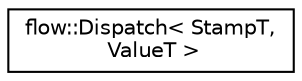 digraph "Graphical Class Hierarchy"
{
 // LATEX_PDF_SIZE
  edge [fontname="Helvetica",fontsize="10",labelfontname="Helvetica",labelfontsize="10"];
  node [fontname="Helvetica",fontsize="10",shape=record];
  rankdir="LR";
  Node0 [label="flow::Dispatch\< StampT,\l ValueT \>",height=0.2,width=0.4,color="black", fillcolor="white", style="filled",URL="$classflow_1_1_dispatch.html",tooltip="Dispatch data wrapper."];
}
